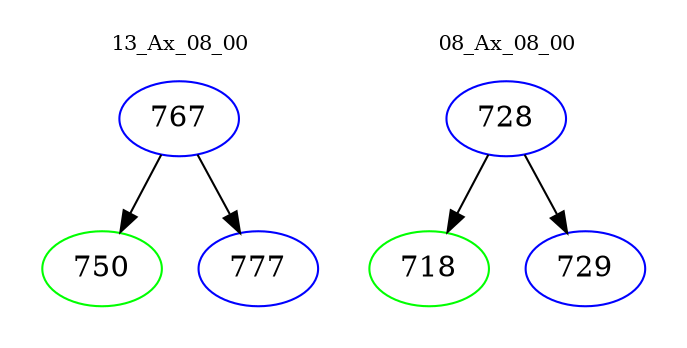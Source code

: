 digraph{
subgraph cluster_0 {
color = white
label = "13_Ax_08_00";
fontsize=10;
T0_767 [label="767", color="blue"]
T0_767 -> T0_750 [color="black"]
T0_750 [label="750", color="green"]
T0_767 -> T0_777 [color="black"]
T0_777 [label="777", color="blue"]
}
subgraph cluster_1 {
color = white
label = "08_Ax_08_00";
fontsize=10;
T1_728 [label="728", color="blue"]
T1_728 -> T1_718 [color="black"]
T1_718 [label="718", color="green"]
T1_728 -> T1_729 [color="black"]
T1_729 [label="729", color="blue"]
}
}

